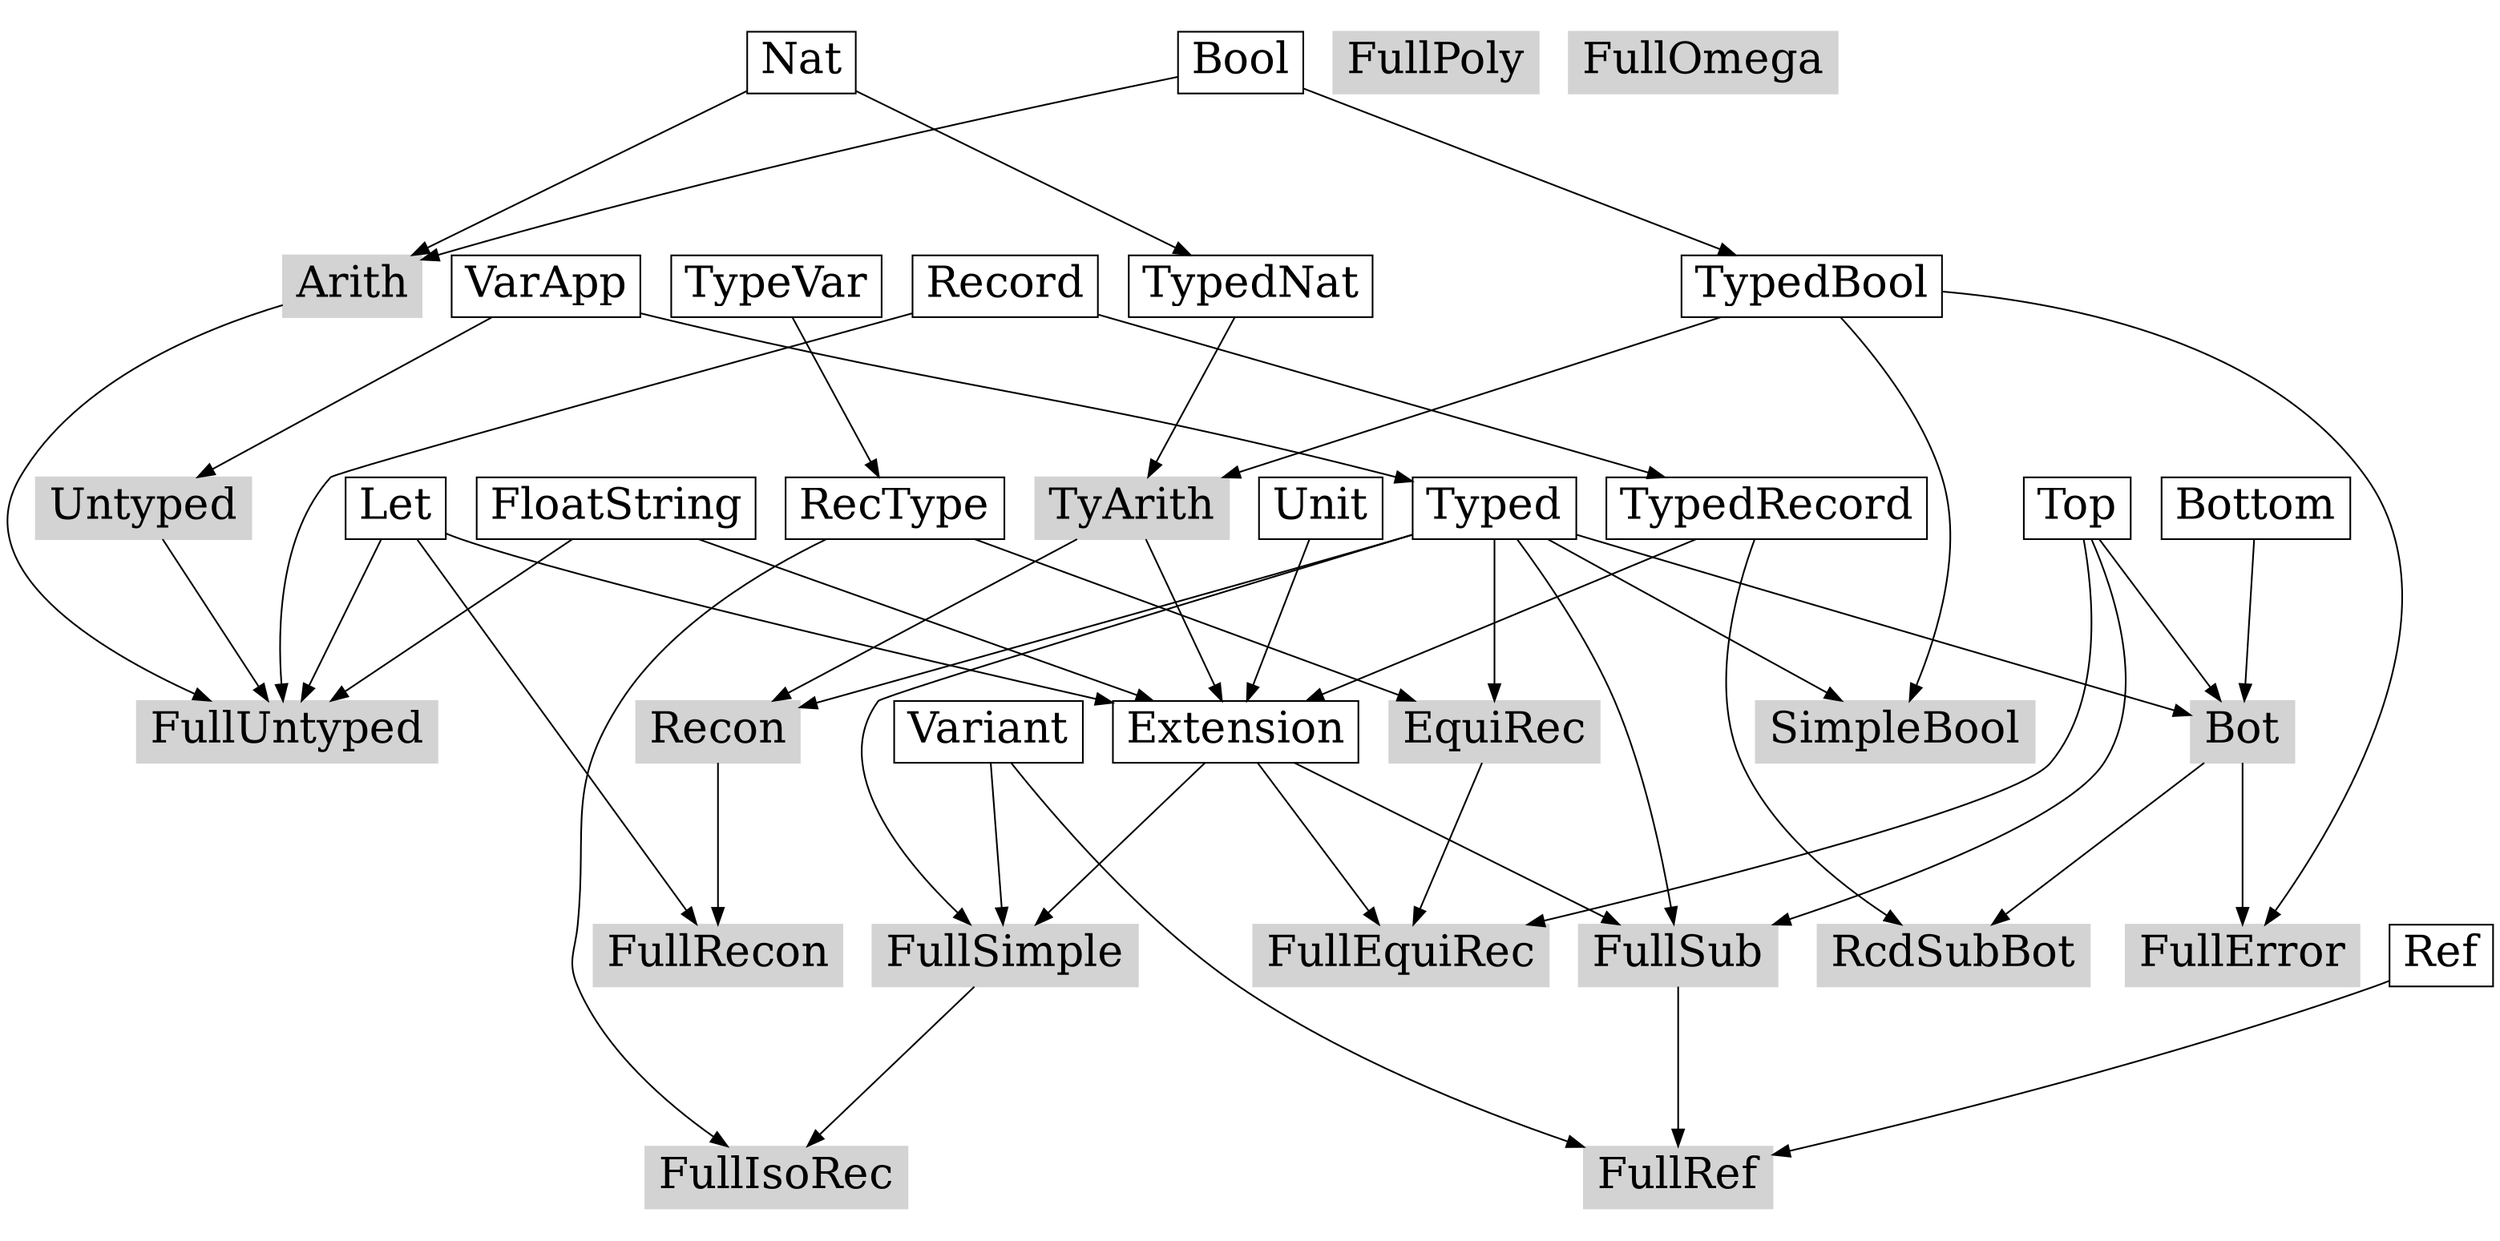 digraph G {
    ratio=0.5;
    //splines=polyline;

    node[fontsize=26, shape=box];

    {
        node[style=filled, color=lightgray];

        Arith;
        Untyped;
        FullUntyped;
        TyArith;
        SimpleBool;
        FullSimple;
        Bot;
        FullRef;
        FullError;
        RcdSubBot;
        FullSub;
        FullEquiRec;
        FullIsoRec;
        EquiRec;
        Recon;
        FullRecon;
        FullPoly;
        FullOmega;
    }

    // components
    Bool -> TypedBool;
    Nat -> TypedNat;
    Record -> TypedRecord;
    VarApp -> Typed;
    TyArith, FloatString, Let, TypedRecord -> Extension;
    TypeVar -> RecType;
    Unit -> Extension;

    // calculi
    Bool, Nat -> Arith;
    VarApp -> Untyped;
    Arith, Untyped, Record, FloatString, Let -> FullUntyped;
    TypedBool, TypedNat -> TyArith;
    Typed, TypedBool -> SimpleBool;
    Typed, Extension, Variant -> FullSimple;
    Typed, Top, Bottom -> Bot;

    FullSub, Variant, Ref -> FullRef;

    Bot, TypedBool -> FullError;
    Bot, TypedRecord -> RcdSubBot;
    Typed, Extension, Top -> FullSub;
    Typed, RecType -> EquiRec;
    EquiRec, Extension, Top -> FullEquiRec;
    FullSimple, RecType -> FullIsoRec;
    Typed, TyArith -> Recon;
    Recon, Let -> FullRecon;

}
